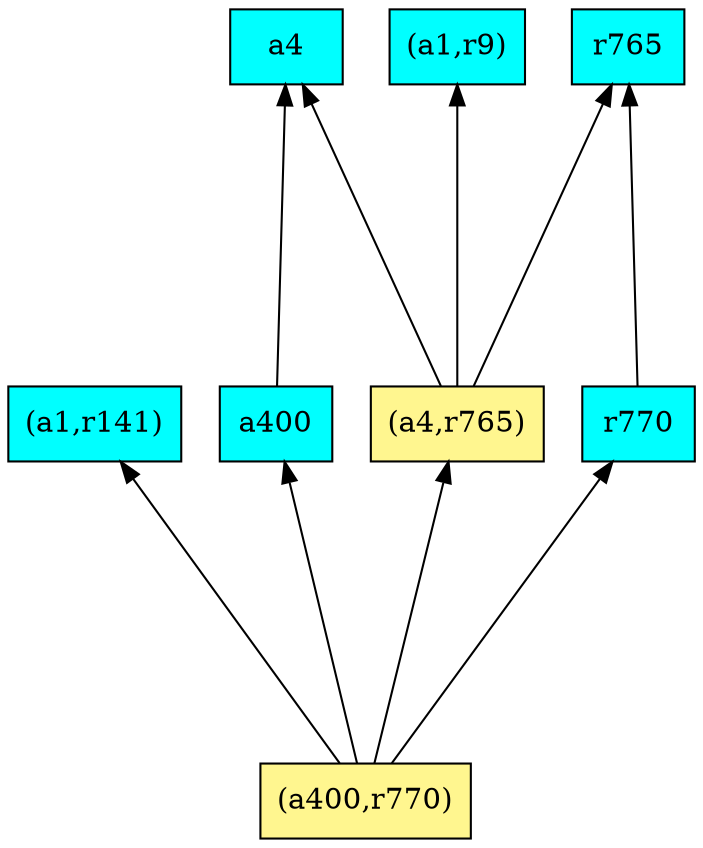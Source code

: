 digraph G {
rankdir=BT;ranksep="2.0";
"(a1,r9)" [shape=record,fillcolor=cyan,style=filled,label="{(a1,r9)}"];
"a4" [shape=record,fillcolor=cyan,style=filled,label="{a4}"];
"(a1,r141)" [shape=record,fillcolor=cyan,style=filled,label="{(a1,r141)}"];
"r765" [shape=record,fillcolor=cyan,style=filled,label="{r765}"];
"(a4,r765)" [shape=record,fillcolor=khaki1,style=filled,label="{(a4,r765)}"];
"r770" [shape=record,fillcolor=cyan,style=filled,label="{r770}"];
"(a400,r770)" [shape=record,fillcolor=khaki1,style=filled,label="{(a400,r770)}"];
"a400" [shape=record,fillcolor=cyan,style=filled,label="{a400}"];
"(a4,r765)" -> "(a1,r9)"
"(a4,r765)" -> "a4"
"(a4,r765)" -> "r765"
"r770" -> "r765"
"(a400,r770)" -> "(a1,r141)"
"(a400,r770)" -> "(a4,r765)"
"(a400,r770)" -> "r770"
"(a400,r770)" -> "a400"
"a400" -> "a4"
}